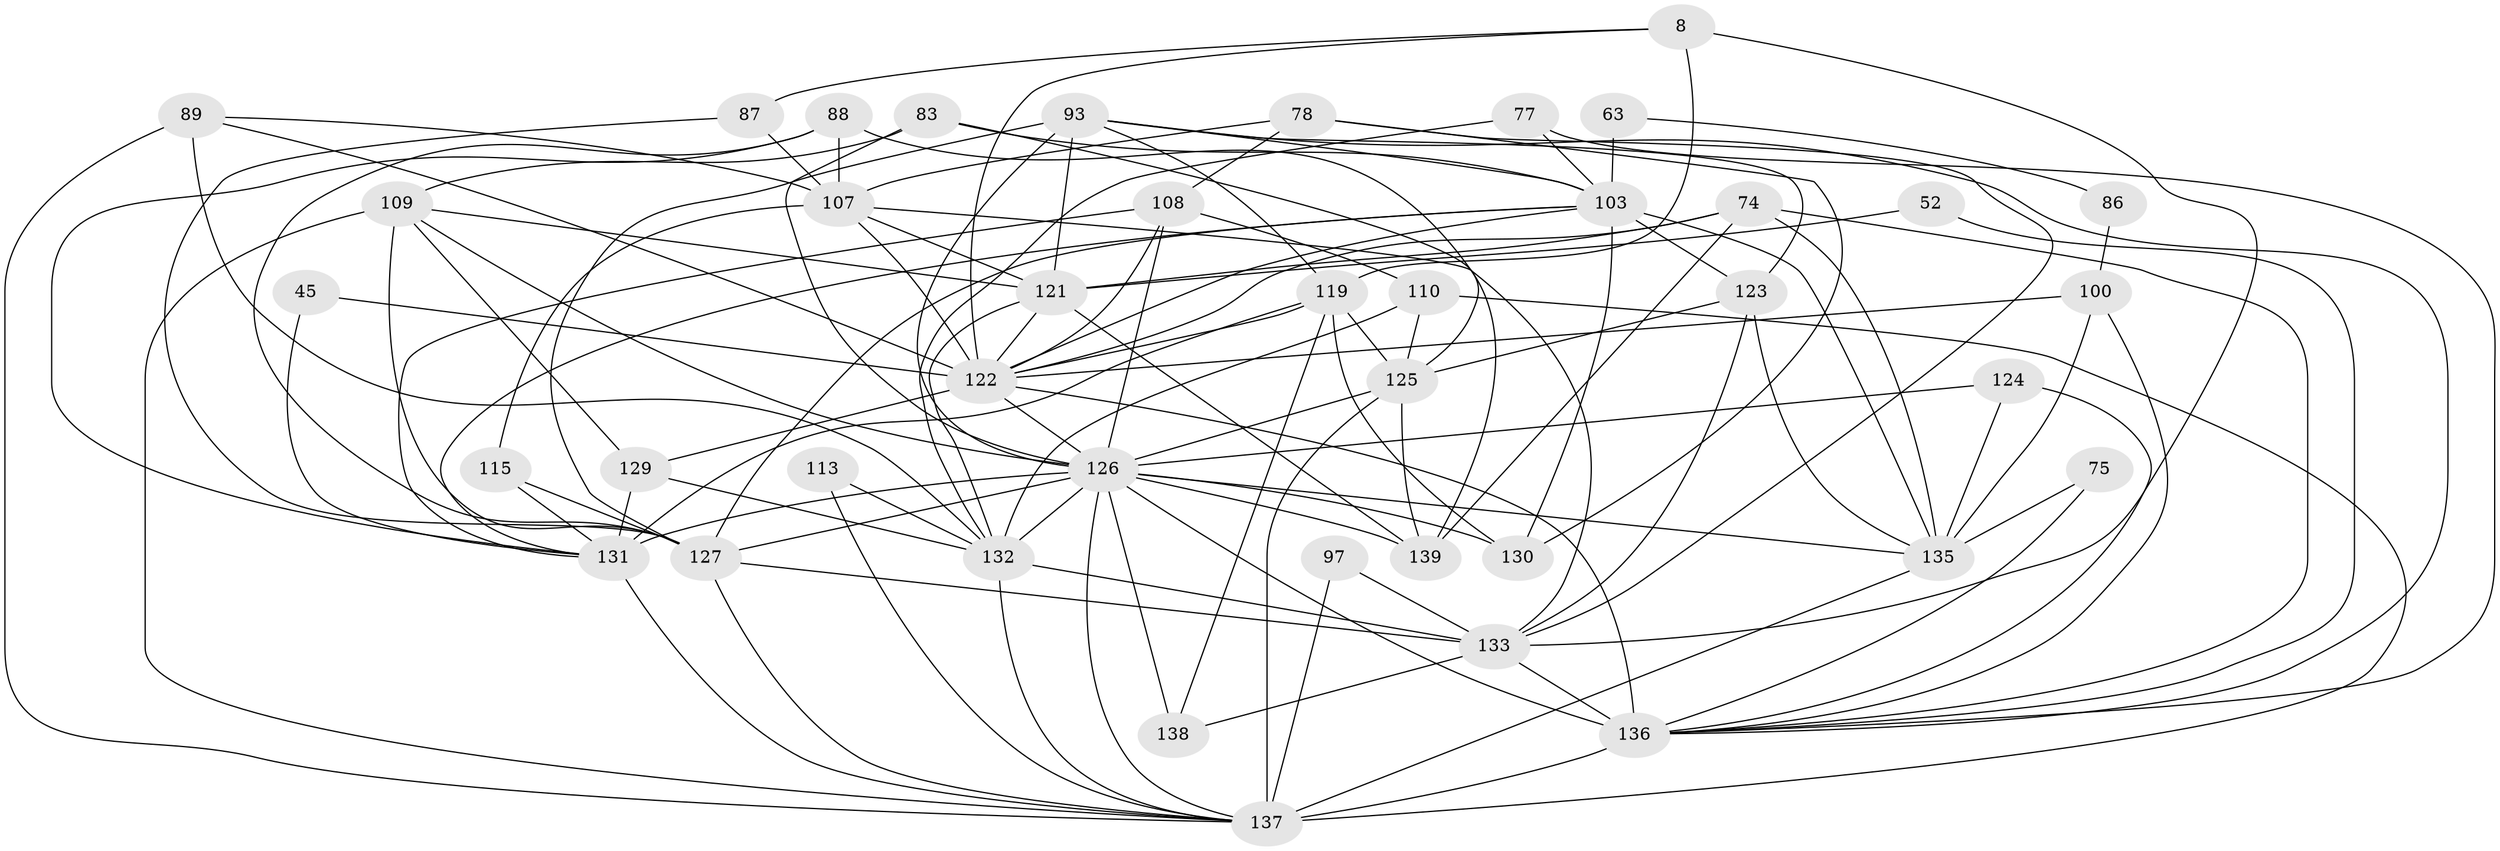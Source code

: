 // original degree distribution, {6: 0.1223021582733813, 3: 0.30935251798561153, 5: 0.1366906474820144, 2: 0.11510791366906475, 4: 0.2733812949640288, 7: 0.03597122302158273, 11: 0.007194244604316547}
// Generated by graph-tools (version 1.1) at 2025/53/03/04/25 21:53:59]
// undirected, 41 vertices, 117 edges
graph export_dot {
graph [start="1"]
  node [color=gray90,style=filled];
  8;
  45;
  52;
  63;
  74 [super="+40"];
  75;
  77;
  78;
  83 [super="+2"];
  86;
  87;
  88;
  89;
  93 [super="+15+46"];
  97;
  100 [super="+24"];
  103 [super="+65+26"];
  107 [super="+39"];
  108 [super="+67"];
  109 [super="+102"];
  110 [super="+12"];
  113;
  115;
  119 [super="+105+82+98"];
  121 [super="+68+118"];
  122 [super="+72+106+76+64"];
  123 [super="+53"];
  124;
  125 [super="+116+35"];
  126 [super="+25+84+91+111"];
  127 [super="+104"];
  129;
  130 [super="+120+94"];
  131 [super="+23+71"];
  132 [super="+59+73"];
  133 [super="+56+48"];
  135 [super="+10+95+38"];
  136 [super="+114+80+117+112"];
  137 [super="+37+128"];
  138 [super="+134"];
  139 [super="+96+33"];
  8 -- 87;
  8 -- 119 [weight=2];
  8 -- 133;
  8 -- 122;
  45 -- 131;
  45 -- 122;
  52 -- 121;
  52 -- 136;
  63 -- 103 [weight=2];
  63 -- 86;
  74 -- 135 [weight=2];
  74 -- 139;
  74 -- 122;
  74 -- 136;
  74 -- 121;
  75 -- 136;
  75 -- 135;
  77 -- 103 [weight=3];
  77 -- 132 [weight=2];
  77 -- 136;
  78 -- 108;
  78 -- 133;
  78 -- 130;
  78 -- 107;
  83 -- 125 [weight=2];
  83 -- 103;
  83 -- 109;
  83 -- 126;
  86 -- 100;
  87 -- 127;
  87 -- 107 [weight=2];
  88 -- 139 [weight=2];
  88 -- 131;
  88 -- 127;
  88 -- 107;
  89 -- 132 [weight=2];
  89 -- 107;
  89 -- 122;
  89 -- 137;
  93 -- 119;
  93 -- 103;
  93 -- 121 [weight=2];
  93 -- 136;
  93 -- 123;
  93 -- 126;
  93 -- 127 [weight=2];
  97 -- 137;
  97 -- 133;
  100 -- 135 [weight=3];
  100 -- 136 [weight=3];
  100 -- 122;
  103 -- 130;
  103 -- 135;
  103 -- 122 [weight=3];
  103 -- 123;
  103 -- 131;
  103 -- 127;
  107 -- 121 [weight=3];
  107 -- 133;
  107 -- 115;
  107 -- 122 [weight=2];
  108 -- 110 [weight=2];
  108 -- 122;
  108 -- 126;
  108 -- 131 [weight=2];
  109 -- 137 [weight=4];
  109 -- 129;
  109 -- 126 [weight=2];
  109 -- 127;
  109 -- 121 [weight=2];
  110 -- 125;
  110 -- 132;
  110 -- 137;
  113 -- 137;
  113 -- 132;
  115 -- 131;
  115 -- 127;
  119 -- 125 [weight=3];
  119 -- 138;
  119 -- 122;
  119 -- 131 [weight=2];
  119 -- 130;
  121 -- 122 [weight=2];
  121 -- 132;
  121 -- 139;
  122 -- 126 [weight=5];
  122 -- 129;
  122 -- 136;
  123 -- 133;
  123 -- 135;
  123 -- 125;
  124 -- 135;
  124 -- 126;
  124 -- 136;
  125 -- 126;
  125 -- 139;
  125 -- 137 [weight=3];
  126 -- 132 [weight=3];
  126 -- 135 [weight=2];
  126 -- 127 [weight=2];
  126 -- 130 [weight=2];
  126 -- 131 [weight=3];
  126 -- 136 [weight=5];
  126 -- 139 [weight=2];
  126 -- 138;
  126 -- 137 [weight=2];
  127 -- 133 [weight=2];
  127 -- 137;
  129 -- 132;
  129 -- 131;
  131 -- 137;
  132 -- 133 [weight=2];
  132 -- 137;
  133 -- 136 [weight=4];
  133 -- 138;
  135 -- 137 [weight=5];
  136 -- 137 [weight=2];
}
